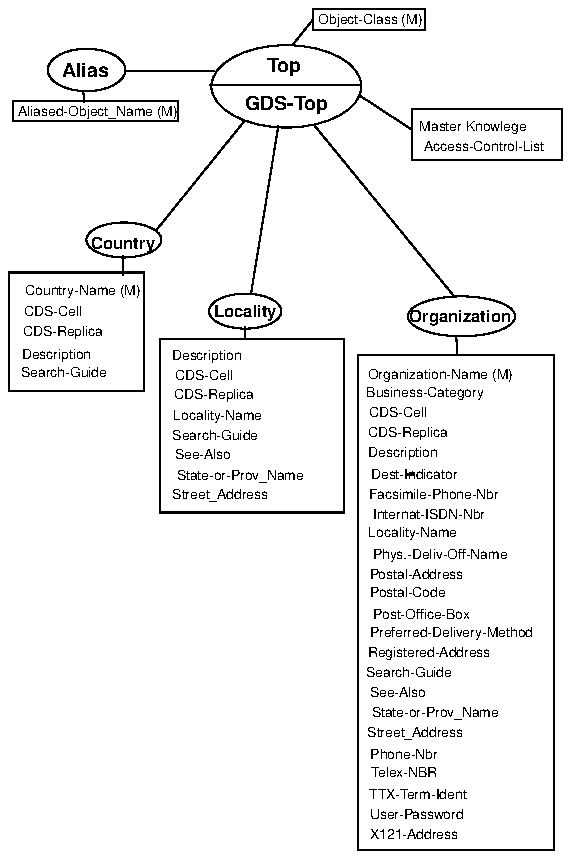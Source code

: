 .zA "enh,9872,R1.1, revised figure"
.PS
scale = 160
.ps 10
line   from 93, 623 \
	to 164, 623 
.ps 10
box  wid 132 ht 16 at 69, 591
.ps 10
line   from 59, 607 \
	to 60, 598 
.ps 10
ellipse wid 62 ht 34 at 62, 624
.ps 10
"\fH\s5Aliased-Object_Name (M)\s0\fP"  at 71, 592
"\f(HB\s7Alias\s0\fP"  at 61, 623
.ps 10
line   from 244, 580 \
	to 355, 444 
line   from 215, 579 \
	to 194, 446 
line   from 188, 583 \
	to 118, 496 
.ps 10
"\fH\s5Object-Class (M)\s0\fP"  at 289, 666
"\f(HB\s7GDS-Top\s0\fP"  at 222, 597
"\f(HB\s7Top\s0\fP"  at 220, 627
.ps 10
ellipse wid 120 ht 66 at 222, 611
box  wid 120 ht 41 at 382, 572.5
.ps 10
"\fH\s5Access-Control-List\s0\fP"  at 380, 564
"\fH\s5Master Knowlege\s0\fP"  at 371, 580
.ps 10
line   from 280, 604 \
	to 322, 577 
.ps 10
box  wid 90 ht 17 at 288, 664.5
.ps 10
line   from 243, 665 \
	to 227, 645 
.ps 10
line   from 161, 612 \
	to 281, 612 
.ps 10
"\fH\s5Organization-Name (M)\s0\fP"  at 345, 382
"\fH\s5CDS-Cell\s0\fP"  at 311, 351
.ps 10
box  wid 147 ht 139 at 194.5, 339.5
ellipse wid 60 ht 28 at 92, 488
ellipse wid 58 ht 28 at 189, 431
ellipse wid 86 ht 32 at 362, 427
.ps 10
line   from 358, 411 \
	to 359, 397 
.ps 10
"\fH\s5X121-Address\s0\fP"  at 324, 14
"\fH\s5Street_Address\s0\fP"  at 325, 95
"\fH\s5See-Also\s0\fP"  at 311, 127
"\fH\s5Search-Guide\s0\fP"  at 320, 143
"\fH\s5Registered-Address\s0\fP"  at 336, 159
"\fH\s5Preferred-Delivery-Method\s0\fP"  at 354, 175
"\fH\s5Post-Office-Box\s0\fP"  at 330, 190
"\fH\s5Postal-Address\s0\fP"  at 326, 222
"\fH\s5Postal-Code\s0\fP"  at 319, 207
"\fH\s5Locality-Name\s0\fP"  at 323, 255
"\fH\s5Description\s0\fP"  at 315, 319
"\fH\s5CDS-Replica\s0\fP"  at 319, 335
"\fH\s5Business-Category\s0\fP"  at 333, 367
"\f(HB\s6Country\s0\fP"  at 91, 486
"\f(HB\s6Locality\s0\fP"  at 189, 431
"\fH\s5Street_Address\s0\fP"  at 169, 286
"\fH\s5Search-Guide\s0\fP"  at 165, 333
"\fH\s5CDS-Replica\s0\fP"  at 164, 366
"\fH\s5Description\s0\fP"  at 158, 397
"\fH\s5CDS-Cell\s0\fP"  at 156, 381
.ps 10
line   from 91, 475 \
	to 91, 460 
line   from 189, 418 \
	to 189, 409 
.ps 10
"\f(HB\s6Organization\s0\fP"  at 361, 427
"\f(HB\s6\s0\fP"  at 370, 406
.ps 10
box  wid 108 ht 95 at 54, 414.5
.ps 10
"\fH\s5Country-Name (M)\s0\fP"  at 59, 449
"\fH\s5Search-Guide\s0\fP"  at 44, 383
"\fH\s5Description\s0\fP"  at 38, 398
"\fH\s5CDS-Replica\s0\fP"  at 43, 416
"\fH\s5CDS-Cell\s0\fP"  at 35, 432
"\fH\s5State-or-Prov_Name\s0\fP"  at 185, 301
"\fH\s5See-Also\s0\fP"  at 155, 318
"\fH\s5Locality-Name\s0\fP"  at 167, 349
.ps 10
box  wid 157 ht 396 at 357.5, 198
.ps 10
"\fH\s5User-Password\s0\fP"  at 326, 30
box  wid 4 ht 1 at 321, 300.5
"\fH\s5Dest-Indicator\s0\fP"  at 324, 302
"\fH\s5Facsimile-Phone-Nbr\s0\fP"  at 340, 286
"\fH\s5Internat-ISDN-Nbr\s0\fP"  at 336, 270
"\fH\s5Phys.-Deliv-Off-Name\s0\fP"  at 345, 238
"\fH\s5State-or-Prov_Name\s0\fP"  at 341, 111
"\fH\s5Phone-Nbr\s0\fP"  at 316, 78
"\fH\s5Telex-NBR\s0\fP"  at 316, 63
"\fH\s5TTX-Term-Ident\s0\fP"  at 327, 46
.PE
.zZ "enh,9872,R1.1, revised figure"